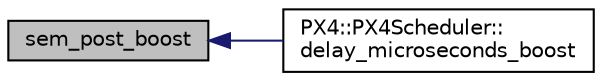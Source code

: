 digraph "sem_post_boost"
{
 // INTERACTIVE_SVG=YES
  edge [fontname="Helvetica",fontsize="10",labelfontname="Helvetica",labelfontsize="10"];
  node [fontname="Helvetica",fontsize="10",shape=record];
  rankdir="LR";
  Node1 [label="sem_post_boost",height=0.2,width=0.4,color="black", fillcolor="grey75", style="filled", fontcolor="black"];
  Node1 -> Node2 [dir="back",color="midnightblue",fontsize="10",style="solid",fontname="Helvetica"];
  Node2 [label="PX4::PX4Scheduler::\ldelay_microseconds_boost",height=0.2,width=0.4,color="black", fillcolor="white", style="filled",URL="$classPX4_1_1PX4Scheduler.html#a9c3c85945b3b9f6e5867efd79c9920fc"];
}
